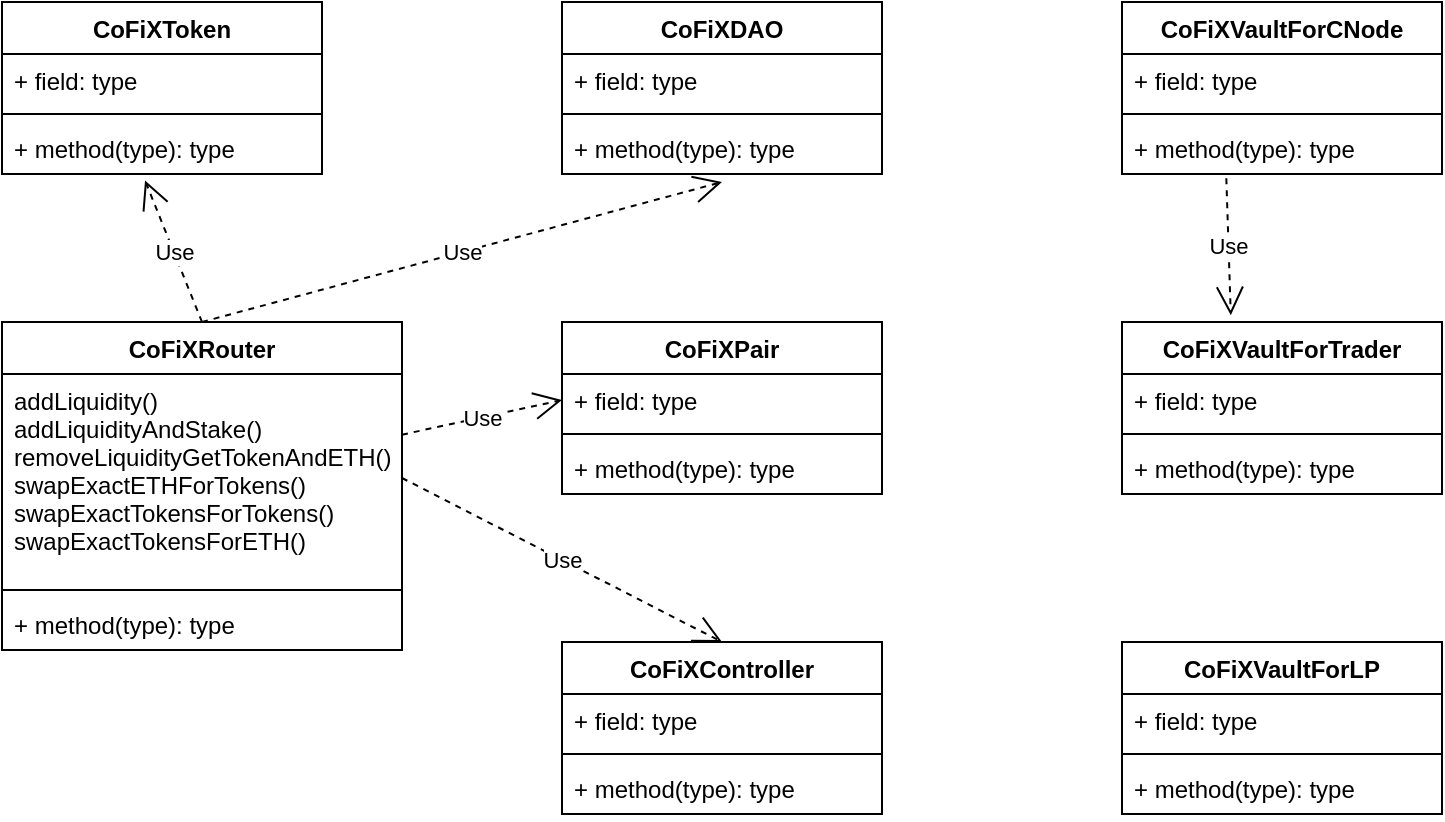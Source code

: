 <mxfile version="13.1.3">
    <diagram id="i8J1A2ZBSyly4vkoGDUI" name="Page-1">
        <mxGraphModel dx="815" dy="624" grid="1" gridSize="10" guides="1" tooltips="1" connect="1" arrows="1" fold="1" page="1" pageScale="1" pageWidth="850" pageHeight="1100" math="0" shadow="0">
            <root>
                <mxCell id="0"/>
                <mxCell id="1" parent="0"/>
                <mxCell id="LIdrOM-oAq4hMO83iDv3-1" value="CoFiXRouter" style="swimlane;fontStyle=1;align=center;verticalAlign=top;childLayout=stackLayout;horizontal=1;startSize=26;horizontalStack=0;resizeParent=1;resizeParentMax=0;resizeLast=0;collapsible=1;marginBottom=0;" parent="1" vertex="1">
                    <mxGeometry x="80" y="320" width="200" height="164" as="geometry"/>
                </mxCell>
                <mxCell id="LIdrOM-oAq4hMO83iDv3-2" value="addLiquidity()&#10;addLiquidityAndStake()&#10;removeLiquidityGetTokenAndETH()&#10;swapExactETHForTokens()&#10;swapExactTokensForTokens()&#10;swapExactTokensForETH()" style="text;strokeColor=none;fillColor=none;align=left;verticalAlign=top;spacingLeft=4;spacingRight=4;overflow=hidden;rotatable=0;points=[[0,0.5],[1,0.5]];portConstraint=eastwest;" parent="LIdrOM-oAq4hMO83iDv3-1" vertex="1">
                    <mxGeometry y="26" width="200" height="104" as="geometry"/>
                </mxCell>
                <mxCell id="LIdrOM-oAq4hMO83iDv3-3" value="" style="line;strokeWidth=1;fillColor=none;align=left;verticalAlign=middle;spacingTop=-1;spacingLeft=3;spacingRight=3;rotatable=0;labelPosition=right;points=[];portConstraint=eastwest;" parent="LIdrOM-oAq4hMO83iDv3-1" vertex="1">
                    <mxGeometry y="130" width="200" height="8" as="geometry"/>
                </mxCell>
                <mxCell id="LIdrOM-oAq4hMO83iDv3-4" value="+ method(type): type" style="text;strokeColor=none;fillColor=none;align=left;verticalAlign=top;spacingLeft=4;spacingRight=4;overflow=hidden;rotatable=0;points=[[0,0.5],[1,0.5]];portConstraint=eastwest;" parent="LIdrOM-oAq4hMO83iDv3-1" vertex="1">
                    <mxGeometry y="138" width="200" height="26" as="geometry"/>
                </mxCell>
                <mxCell id="LIdrOM-oAq4hMO83iDv3-21" value="CoFiXVaultForCNode" style="swimlane;fontStyle=1;align=center;verticalAlign=top;childLayout=stackLayout;horizontal=1;startSize=26;horizontalStack=0;resizeParent=1;resizeParentMax=0;resizeLast=0;collapsible=1;marginBottom=0;" parent="1" vertex="1">
                    <mxGeometry x="640" y="160" width="160" height="86" as="geometry"/>
                </mxCell>
                <mxCell id="LIdrOM-oAq4hMO83iDv3-22" value="+ field: type" style="text;strokeColor=none;fillColor=none;align=left;verticalAlign=top;spacingLeft=4;spacingRight=4;overflow=hidden;rotatable=0;points=[[0,0.5],[1,0.5]];portConstraint=eastwest;" parent="LIdrOM-oAq4hMO83iDv3-21" vertex="1">
                    <mxGeometry y="26" width="160" height="26" as="geometry"/>
                </mxCell>
                <mxCell id="LIdrOM-oAq4hMO83iDv3-23" value="" style="line;strokeWidth=1;fillColor=none;align=left;verticalAlign=middle;spacingTop=-1;spacingLeft=3;spacingRight=3;rotatable=0;labelPosition=right;points=[];portConstraint=eastwest;" parent="LIdrOM-oAq4hMO83iDv3-21" vertex="1">
                    <mxGeometry y="52" width="160" height="8" as="geometry"/>
                </mxCell>
                <mxCell id="LIdrOM-oAq4hMO83iDv3-24" value="+ method(type): type" style="text;strokeColor=none;fillColor=none;align=left;verticalAlign=top;spacingLeft=4;spacingRight=4;overflow=hidden;rotatable=0;points=[[0,0.5],[1,0.5]];portConstraint=eastwest;" parent="LIdrOM-oAq4hMO83iDv3-21" vertex="1">
                    <mxGeometry y="60" width="160" height="26" as="geometry"/>
                </mxCell>
                <mxCell id="10" value="Use" style="endArrow=open;endSize=12;dashed=1;html=1;entryX=0;entryY=0.5;entryDx=0;entryDy=0;" edge="1" parent="1" source="LIdrOM-oAq4hMO83iDv3-2" target="LIdrOM-oAq4hMO83iDv3-30">
                    <mxGeometry width="160" relative="1" as="geometry">
                        <mxPoint x="270" y="380" as="sourcePoint"/>
                        <mxPoint x="430" y="380" as="targetPoint"/>
                    </mxGeometry>
                </mxCell>
                <mxCell id="11" value="Use" style="endArrow=open;endSize=12;dashed=1;html=1;entryX=0.5;entryY=0;entryDx=0;entryDy=0;exitX=1;exitY=0.5;exitDx=0;exitDy=0;" edge="1" parent="1" source="LIdrOM-oAq4hMO83iDv3-2" target="LIdrOM-oAq4hMO83iDv3-25">
                    <mxGeometry width="160" relative="1" as="geometry">
                        <mxPoint x="390" y="420" as="sourcePoint"/>
                        <mxPoint x="550" y="420" as="targetPoint"/>
                    </mxGeometry>
                </mxCell>
                <mxCell id="12" value="Use" style="endArrow=open;endSize=12;dashed=1;html=1;entryX=0.447;entryY=1.125;entryDx=0;entryDy=0;entryPerimeter=0;exitX=0.5;exitY=0;exitDx=0;exitDy=0;" edge="1" parent="1" source="LIdrOM-oAq4hMO83iDv3-1" target="LIdrOM-oAq4hMO83iDv3-8">
                    <mxGeometry width="160" relative="1" as="geometry">
                        <mxPoint x="290" y="300" as="sourcePoint"/>
                        <mxPoint x="450" y="300" as="targetPoint"/>
                    </mxGeometry>
                </mxCell>
                <mxCell id="LIdrOM-oAq4hMO83iDv3-5" value="CoFiXToken" style="swimlane;fontStyle=1;align=center;verticalAlign=top;childLayout=stackLayout;horizontal=1;startSize=26;horizontalStack=0;resizeParent=1;resizeParentMax=0;resizeLast=0;collapsible=1;marginBottom=0;" parent="1" vertex="1">
                    <mxGeometry x="80" y="160" width="160" height="86" as="geometry"/>
                </mxCell>
                <mxCell id="LIdrOM-oAq4hMO83iDv3-6" value="+ field: type" style="text;strokeColor=none;fillColor=none;align=left;verticalAlign=top;spacingLeft=4;spacingRight=4;overflow=hidden;rotatable=0;points=[[0,0.5],[1,0.5]];portConstraint=eastwest;" parent="LIdrOM-oAq4hMO83iDv3-5" vertex="1">
                    <mxGeometry y="26" width="160" height="26" as="geometry"/>
                </mxCell>
                <mxCell id="LIdrOM-oAq4hMO83iDv3-7" value="" style="line;strokeWidth=1;fillColor=none;align=left;verticalAlign=middle;spacingTop=-1;spacingLeft=3;spacingRight=3;rotatable=0;labelPosition=right;points=[];portConstraint=eastwest;" parent="LIdrOM-oAq4hMO83iDv3-5" vertex="1">
                    <mxGeometry y="52" width="160" height="8" as="geometry"/>
                </mxCell>
                <mxCell id="LIdrOM-oAq4hMO83iDv3-8" value="+ method(type): type" style="text;strokeColor=none;fillColor=none;align=left;verticalAlign=top;spacingLeft=4;spacingRight=4;overflow=hidden;rotatable=0;points=[[0,0.5],[1,0.5]];portConstraint=eastwest;" parent="LIdrOM-oAq4hMO83iDv3-5" vertex="1">
                    <mxGeometry y="60" width="160" height="26" as="geometry"/>
                </mxCell>
                <mxCell id="13" value="Use" style="endArrow=open;endSize=12;dashed=1;html=1;entryX=0.5;entryY=1.154;entryDx=0;entryDy=0;entryPerimeter=0;exitX=0.5;exitY=0;exitDx=0;exitDy=0;" edge="1" parent="1" source="LIdrOM-oAq4hMO83iDv3-1" target="LIdrOM-oAq4hMO83iDv3-12">
                    <mxGeometry width="160" relative="1" as="geometry">
                        <mxPoint x="430" y="300" as="sourcePoint"/>
                        <mxPoint x="590" y="300" as="targetPoint"/>
                    </mxGeometry>
                </mxCell>
                <mxCell id="LIdrOM-oAq4hMO83iDv3-29" value="CoFiXPair" style="swimlane;fontStyle=1;align=center;verticalAlign=top;childLayout=stackLayout;horizontal=1;startSize=26;horizontalStack=0;resizeParent=1;resizeParentMax=0;resizeLast=0;collapsible=1;marginBottom=0;" parent="1" vertex="1">
                    <mxGeometry x="360" y="320" width="160" height="86" as="geometry"/>
                </mxCell>
                <mxCell id="LIdrOM-oAq4hMO83iDv3-30" value="+ field: type" style="text;strokeColor=none;fillColor=none;align=left;verticalAlign=top;spacingLeft=4;spacingRight=4;overflow=hidden;rotatable=0;points=[[0,0.5],[1,0.5]];portConstraint=eastwest;" parent="LIdrOM-oAq4hMO83iDv3-29" vertex="1">
                    <mxGeometry y="26" width="160" height="26" as="geometry"/>
                </mxCell>
                <mxCell id="LIdrOM-oAq4hMO83iDv3-31" value="" style="line;strokeWidth=1;fillColor=none;align=left;verticalAlign=middle;spacingTop=-1;spacingLeft=3;spacingRight=3;rotatable=0;labelPosition=right;points=[];portConstraint=eastwest;" parent="LIdrOM-oAq4hMO83iDv3-29" vertex="1">
                    <mxGeometry y="52" width="160" height="8" as="geometry"/>
                </mxCell>
                <mxCell id="LIdrOM-oAq4hMO83iDv3-32" value="+ method(type): type" style="text;strokeColor=none;fillColor=none;align=left;verticalAlign=top;spacingLeft=4;spacingRight=4;overflow=hidden;rotatable=0;points=[[0,0.5],[1,0.5]];portConstraint=eastwest;" parent="LIdrOM-oAq4hMO83iDv3-29" vertex="1">
                    <mxGeometry y="60" width="160" height="26" as="geometry"/>
                </mxCell>
                <mxCell id="LIdrOM-oAq4hMO83iDv3-9" value="CoFiXDAO" style="swimlane;fontStyle=1;align=center;verticalAlign=top;childLayout=stackLayout;horizontal=1;startSize=26;horizontalStack=0;resizeParent=1;resizeParentMax=0;resizeLast=0;collapsible=1;marginBottom=0;" parent="1" vertex="1">
                    <mxGeometry x="360" y="160" width="160" height="86" as="geometry"/>
                </mxCell>
                <mxCell id="LIdrOM-oAq4hMO83iDv3-10" value="+ field: type" style="text;strokeColor=none;fillColor=none;align=left;verticalAlign=top;spacingLeft=4;spacingRight=4;overflow=hidden;rotatable=0;points=[[0,0.5],[1,0.5]];portConstraint=eastwest;" parent="LIdrOM-oAq4hMO83iDv3-9" vertex="1">
                    <mxGeometry y="26" width="160" height="26" as="geometry"/>
                </mxCell>
                <mxCell id="LIdrOM-oAq4hMO83iDv3-11" value="" style="line;strokeWidth=1;fillColor=none;align=left;verticalAlign=middle;spacingTop=-1;spacingLeft=3;spacingRight=3;rotatable=0;labelPosition=right;points=[];portConstraint=eastwest;" parent="LIdrOM-oAq4hMO83iDv3-9" vertex="1">
                    <mxGeometry y="52" width="160" height="8" as="geometry"/>
                </mxCell>
                <mxCell id="LIdrOM-oAq4hMO83iDv3-12" value="+ method(type): type" style="text;strokeColor=none;fillColor=none;align=left;verticalAlign=top;spacingLeft=4;spacingRight=4;overflow=hidden;rotatable=0;points=[[0,0.5],[1,0.5]];portConstraint=eastwest;" parent="LIdrOM-oAq4hMO83iDv3-9" vertex="1">
                    <mxGeometry y="60" width="160" height="26" as="geometry"/>
                </mxCell>
                <mxCell id="LIdrOM-oAq4hMO83iDv3-25" value="CoFiXController" style="swimlane;fontStyle=1;align=center;verticalAlign=top;childLayout=stackLayout;horizontal=1;startSize=26;horizontalStack=0;resizeParent=1;resizeParentMax=0;resizeLast=0;collapsible=1;marginBottom=0;" parent="1" vertex="1">
                    <mxGeometry x="360" y="480" width="160" height="86" as="geometry"/>
                </mxCell>
                <mxCell id="LIdrOM-oAq4hMO83iDv3-26" value="+ field: type" style="text;strokeColor=none;fillColor=none;align=left;verticalAlign=top;spacingLeft=4;spacingRight=4;overflow=hidden;rotatable=0;points=[[0,0.5],[1,0.5]];portConstraint=eastwest;" parent="LIdrOM-oAq4hMO83iDv3-25" vertex="1">
                    <mxGeometry y="26" width="160" height="26" as="geometry"/>
                </mxCell>
                <mxCell id="LIdrOM-oAq4hMO83iDv3-27" value="" style="line;strokeWidth=1;fillColor=none;align=left;verticalAlign=middle;spacingTop=-1;spacingLeft=3;spacingRight=3;rotatable=0;labelPosition=right;points=[];portConstraint=eastwest;" parent="LIdrOM-oAq4hMO83iDv3-25" vertex="1">
                    <mxGeometry y="52" width="160" height="8" as="geometry"/>
                </mxCell>
                <mxCell id="LIdrOM-oAq4hMO83iDv3-28" value="+ method(type): type" style="text;strokeColor=none;fillColor=none;align=left;verticalAlign=top;spacingLeft=4;spacingRight=4;overflow=hidden;rotatable=0;points=[[0,0.5],[1,0.5]];portConstraint=eastwest;" parent="LIdrOM-oAq4hMO83iDv3-25" vertex="1">
                    <mxGeometry y="60" width="160" height="26" as="geometry"/>
                </mxCell>
                <mxCell id="14" value="Use" style="endArrow=open;endSize=12;dashed=1;html=1;entryX=0.34;entryY=-0.04;entryDx=0;entryDy=0;entryPerimeter=0;exitX=0.326;exitY=1.082;exitDx=0;exitDy=0;exitPerimeter=0;" edge="1" parent="1" source="LIdrOM-oAq4hMO83iDv3-24" target="LIdrOM-oAq4hMO83iDv3-17">
                    <mxGeometry width="160" relative="1" as="geometry">
                        <mxPoint x="690" y="270" as="sourcePoint"/>
                        <mxPoint x="850" y="270" as="targetPoint"/>
                    </mxGeometry>
                </mxCell>
                <mxCell id="LIdrOM-oAq4hMO83iDv3-17" value="CoFiXVaultForTrader" style="swimlane;fontStyle=1;align=center;verticalAlign=top;childLayout=stackLayout;horizontal=1;startSize=26;horizontalStack=0;resizeParent=1;resizeParentMax=0;resizeLast=0;collapsible=1;marginBottom=0;" parent="1" vertex="1">
                    <mxGeometry x="640" y="320" width="160" height="86" as="geometry"/>
                </mxCell>
                <mxCell id="LIdrOM-oAq4hMO83iDv3-18" value="+ field: type" style="text;strokeColor=none;fillColor=none;align=left;verticalAlign=top;spacingLeft=4;spacingRight=4;overflow=hidden;rotatable=0;points=[[0,0.5],[1,0.5]];portConstraint=eastwest;" parent="LIdrOM-oAq4hMO83iDv3-17" vertex="1">
                    <mxGeometry y="26" width="160" height="26" as="geometry"/>
                </mxCell>
                <mxCell id="LIdrOM-oAq4hMO83iDv3-19" value="" style="line;strokeWidth=1;fillColor=none;align=left;verticalAlign=middle;spacingTop=-1;spacingLeft=3;spacingRight=3;rotatable=0;labelPosition=right;points=[];portConstraint=eastwest;" parent="LIdrOM-oAq4hMO83iDv3-17" vertex="1">
                    <mxGeometry y="52" width="160" height="8" as="geometry"/>
                </mxCell>
                <mxCell id="LIdrOM-oAq4hMO83iDv3-20" value="+ method(type): type" style="text;strokeColor=none;fillColor=none;align=left;verticalAlign=top;spacingLeft=4;spacingRight=4;overflow=hidden;rotatable=0;points=[[0,0.5],[1,0.5]];portConstraint=eastwest;" parent="LIdrOM-oAq4hMO83iDv3-17" vertex="1">
                    <mxGeometry y="60" width="160" height="26" as="geometry"/>
                </mxCell>
                <mxCell id="LIdrOM-oAq4hMO83iDv3-13" value="CoFiXVaultForLP" style="swimlane;fontStyle=1;align=center;verticalAlign=top;childLayout=stackLayout;horizontal=1;startSize=26;horizontalStack=0;resizeParent=1;resizeParentMax=0;resizeLast=0;collapsible=1;marginBottom=0;" parent="1" vertex="1">
                    <mxGeometry x="640" y="480" width="160" height="86" as="geometry"/>
                </mxCell>
                <mxCell id="LIdrOM-oAq4hMO83iDv3-14" value="+ field: type" style="text;strokeColor=none;fillColor=none;align=left;verticalAlign=top;spacingLeft=4;spacingRight=4;overflow=hidden;rotatable=0;points=[[0,0.5],[1,0.5]];portConstraint=eastwest;" parent="LIdrOM-oAq4hMO83iDv3-13" vertex="1">
                    <mxGeometry y="26" width="160" height="26" as="geometry"/>
                </mxCell>
                <mxCell id="LIdrOM-oAq4hMO83iDv3-15" value="" style="line;strokeWidth=1;fillColor=none;align=left;verticalAlign=middle;spacingTop=-1;spacingLeft=3;spacingRight=3;rotatable=0;labelPosition=right;points=[];portConstraint=eastwest;" parent="LIdrOM-oAq4hMO83iDv3-13" vertex="1">
                    <mxGeometry y="52" width="160" height="8" as="geometry"/>
                </mxCell>
                <mxCell id="LIdrOM-oAq4hMO83iDv3-16" value="+ method(type): type" style="text;strokeColor=none;fillColor=none;align=left;verticalAlign=top;spacingLeft=4;spacingRight=4;overflow=hidden;rotatable=0;points=[[0,0.5],[1,0.5]];portConstraint=eastwest;" parent="LIdrOM-oAq4hMO83iDv3-13" vertex="1">
                    <mxGeometry y="60" width="160" height="26" as="geometry"/>
                </mxCell>
            </root>
        </mxGraphModel>
    </diagram>
</mxfile>